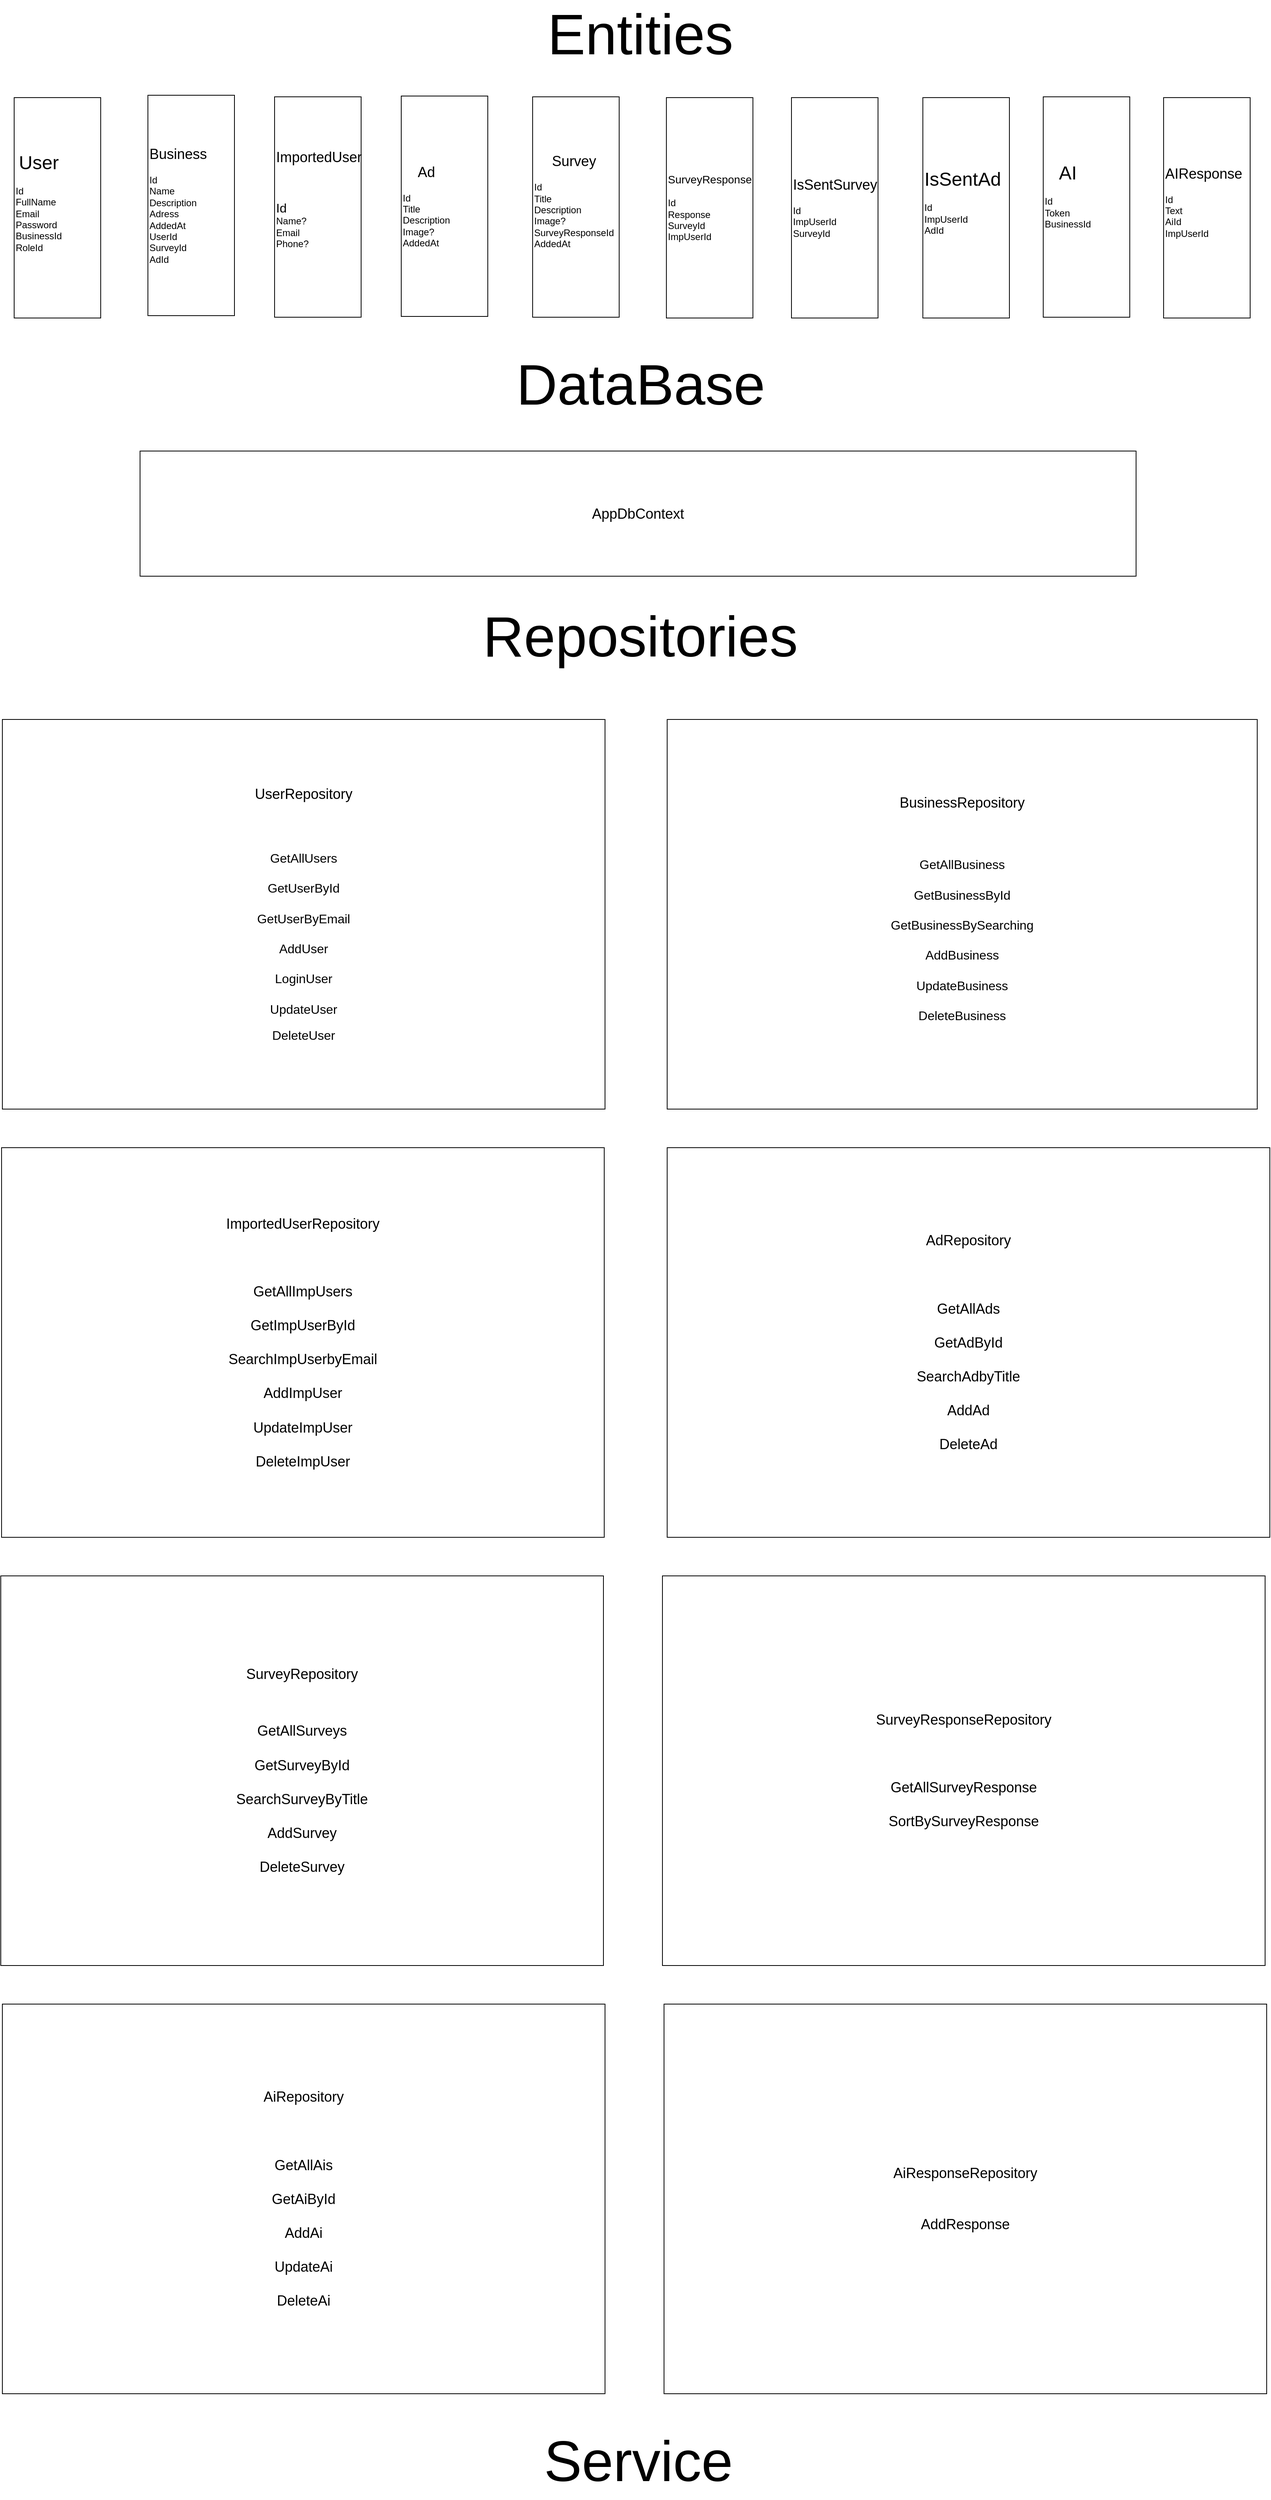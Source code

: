 <mxfile version="26.2.4">
  <diagram name="Страница — 1" id="gB9Q0InVpRO_BWQNSWPA">
    <mxGraphModel dx="3263" dy="2795" grid="1" gridSize="1" guides="1" tooltips="1" connect="1" arrows="1" fold="1" page="1" pageScale="1" pageWidth="827" pageHeight="1169" math="0" shadow="0">
      <root>
        <mxCell id="0" />
        <mxCell id="1" parent="0" />
        <mxCell id="1RD9dBfsJFrUJLcrQ0rn-8" style="edgeStyle=orthogonalEdgeStyle;rounded=0;orthogonalLoop=1;jettySize=auto;html=1;exitX=0.5;exitY=0;exitDx=0;exitDy=0;entryX=0.5;entryY=0;entryDx=0;entryDy=0;" edge="1" parent="1" source="1RD9dBfsJFrUJLcrQ0rn-1" target="1RD9dBfsJFrUJLcrQ0rn-1">
          <mxGeometry relative="1" as="geometry">
            <mxPoint x="64.979" y="-80.106" as="targetPoint" />
          </mxGeometry>
        </mxCell>
        <mxCell id="1RD9dBfsJFrUJLcrQ0rn-1" value="&lt;div style=&quot;text-align: center;&quot;&gt;&lt;span style=&quot;background-color: transparent; color: light-dark(rgb(0, 0, 0), rgb(255, 255, 255));&quot;&gt;&lt;font style=&quot;font-size: 24px;&quot;&gt;User&lt;/font&gt;&lt;/span&gt;&lt;/div&gt;&lt;div style=&quot;text-align: center;&quot;&gt;&lt;br&gt;&lt;/div&gt;&lt;div&gt;Id&lt;/div&gt;&lt;div&gt;FullName&lt;/div&gt;&lt;div&gt;Email&lt;/div&gt;&lt;div&gt;Password&amp;nbsp;&lt;/div&gt;&lt;div&gt;BusinessId&lt;/div&gt;&lt;div&gt;RoleId&lt;/div&gt;&lt;div&gt;&lt;br&gt;&lt;/div&gt;" style="rounded=0;whiteSpace=wrap;html=1;align=left;" vertex="1" parent="1">
          <mxGeometry x="-788" y="-208" width="110" height="280" as="geometry" />
        </mxCell>
        <mxCell id="1RD9dBfsJFrUJLcrQ0rn-11" value="&lt;div style=&quot;text-align: center;&quot;&gt;&lt;font style=&quot;font-size: 18px;&quot;&gt;AIResponse&lt;/font&gt;&lt;/div&gt;&lt;div style=&quot;text-align: center;&quot;&gt;&lt;br&gt;&lt;/div&gt;&lt;div&gt;Id&lt;/div&gt;&lt;div&gt;Text&lt;/div&gt;&lt;div&gt;&lt;/div&gt;&lt;div&gt;AiId&lt;/div&gt;&lt;div&gt;ImpUserId&lt;/div&gt;&lt;div&gt;&lt;br&gt;&lt;/div&gt;" style="rounded=0;whiteSpace=wrap;html=1;align=left;" vertex="1" parent="1">
          <mxGeometry x="673" y="-208" width="110" height="280" as="geometry" />
        </mxCell>
        <mxCell id="1RD9dBfsJFrUJLcrQ0rn-12" value="&lt;div style=&quot;text-align: center;&quot;&gt;&lt;span style=&quot;font-size: 24px;&quot;&gt;IsSentAd&lt;/span&gt;&lt;/div&gt;&lt;div style=&quot;text-align: center;&quot;&gt;&lt;br&gt;&lt;/div&gt;&lt;div&gt;Id&lt;/div&gt;&lt;div&gt;ImpUserId&lt;/div&gt;&lt;div&gt;AdId&lt;/div&gt;&lt;div&gt;&lt;br&gt;&lt;/div&gt;" style="rounded=0;whiteSpace=wrap;html=1;align=left;" vertex="1" parent="1">
          <mxGeometry x="367" y="-208" width="110" height="280" as="geometry" />
        </mxCell>
        <mxCell id="1RD9dBfsJFrUJLcrQ0rn-13" value="&lt;div style=&quot;text-align: center;&quot;&gt;&lt;span style=&quot;font-size: 24px;&quot;&gt;AI&lt;/span&gt;&lt;/div&gt;&lt;div style=&quot;text-align: center;&quot;&gt;&lt;br&gt;&lt;/div&gt;&lt;div&gt;Id&lt;/div&gt;&lt;div&gt;Token&lt;/div&gt;&lt;div&gt;BusinessId&lt;/div&gt;&lt;div&gt;&lt;/div&gt;&lt;div&gt;&lt;br&gt;&lt;/div&gt;&lt;div&gt;&lt;br&gt;&lt;/div&gt;" style="rounded=0;whiteSpace=wrap;html=1;align=left;" vertex="1" parent="1">
          <mxGeometry x="520" y="-209" width="110" height="280" as="geometry" />
        </mxCell>
        <mxCell id="1RD9dBfsJFrUJLcrQ0rn-14" value="&lt;div style=&quot;text-align: center;&quot;&gt;&lt;font style=&quot;font-size: 14px;&quot;&gt;SurveyResponse&lt;/font&gt;&lt;/div&gt;&lt;div style=&quot;text-align: center;&quot;&gt;&lt;br&gt;&lt;/div&gt;&lt;div&gt;Id&lt;/div&gt;&lt;div&gt;Response&lt;/div&gt;&lt;div&gt;SurveyId&lt;/div&gt;&lt;div&gt;ImpUserId&lt;/div&gt;" style="rounded=0;whiteSpace=wrap;html=1;align=left;" vertex="1" parent="1">
          <mxGeometry x="41" y="-208" width="110" height="280" as="geometry" />
        </mxCell>
        <mxCell id="1RD9dBfsJFrUJLcrQ0rn-15" value="&lt;div style=&quot;text-align: center;&quot;&gt;&lt;div&gt;&lt;font style=&quot;font-size: 18px;&quot;&gt;Ad&lt;/font&gt;&lt;/div&gt;&lt;div&gt;&lt;br&gt;&lt;/div&gt;&lt;div style=&quot;text-align: left;&quot;&gt;Id&lt;/div&gt;&lt;div style=&quot;text-align: left;&quot;&gt;Title&lt;/div&gt;&lt;div style=&quot;text-align: left;&quot;&gt;Description&lt;/div&gt;&lt;div style=&quot;text-align: left;&quot;&gt;Image?&lt;/div&gt;&lt;div style=&quot;text-align: left;&quot;&gt;AddedAt&lt;/div&gt;&lt;/div&gt;" style="rounded=0;whiteSpace=wrap;html=1;align=left;" vertex="1" parent="1">
          <mxGeometry x="-296" y="-210" width="110" height="280" as="geometry" />
        </mxCell>
        <mxCell id="1RD9dBfsJFrUJLcrQ0rn-16" value="&lt;div style=&quot;text-align: center;&quot;&gt;&lt;font style=&quot;font-size: 18px;&quot;&gt;Survey&lt;/font&gt;&lt;/div&gt;&lt;div style=&quot;text-align: center;&quot;&gt;&lt;br&gt;&lt;/div&gt;&lt;div&gt;Id&lt;/div&gt;&lt;div&gt;Title&lt;/div&gt;&lt;div&gt;Description&lt;/div&gt;&lt;div&gt;Image?&lt;/div&gt;&lt;div&gt;&lt;/div&gt;&lt;div&gt;SurveyResponseId&lt;/div&gt;&lt;div&gt;AddedAt&lt;/div&gt;&lt;div&gt;&lt;br&gt;&lt;/div&gt;" style="rounded=0;whiteSpace=wrap;html=1;align=left;" vertex="1" parent="1">
          <mxGeometry x="-129" y="-209" width="110" height="280" as="geometry" />
        </mxCell>
        <mxCell id="1RD9dBfsJFrUJLcrQ0rn-17" value="&lt;div style=&quot;text-align: center;&quot;&gt;&lt;font style=&quot;font-size: 18px;&quot;&gt;ImportedUser&lt;/font&gt;&lt;/div&gt;&lt;div style=&quot;text-align: center;&quot;&gt;&lt;font style=&quot;font-size: 18px;&quot;&gt;&lt;br&gt;&lt;/font&gt;&lt;/div&gt;&lt;div style=&quot;text-align: center;&quot;&gt;&lt;font style=&quot;font-size: 18px;&quot;&gt;&lt;br&gt;&lt;/font&gt;&lt;/div&gt;&lt;div style=&quot;&quot;&gt;&lt;font size=&quot;3&quot; style=&quot;&quot;&gt;Id&lt;/font&gt;&lt;/div&gt;&lt;div style=&quot;&quot;&gt;Name?&lt;/div&gt;&lt;div style=&quot;&quot;&gt;Email&lt;/div&gt;&lt;div style=&quot;&quot;&gt;Phone?&lt;/div&gt;&lt;div style=&quot;text-align: center;&quot;&gt;&lt;font size=&quot;3&quot;&gt;&lt;br&gt;&lt;/font&gt;&lt;/div&gt;" style="rounded=0;whiteSpace=wrap;html=1;align=left;" vertex="1" parent="1">
          <mxGeometry x="-457" y="-209" width="110" height="280" as="geometry" />
        </mxCell>
        <mxCell id="1RD9dBfsJFrUJLcrQ0rn-18" value="&lt;div style=&quot;&quot;&gt;&lt;div&gt;&lt;font style=&quot;font-size: 18px;&quot;&gt;Business&lt;/font&gt;&lt;/div&gt;&lt;div&gt;&lt;br&gt;&lt;/div&gt;&lt;div&gt;Id&lt;/div&gt;&lt;div&gt;Name&lt;/div&gt;&lt;div&gt;Description&lt;/div&gt;&lt;div&gt;Adress&lt;/div&gt;&lt;div&gt;AddedAt&lt;/div&gt;&lt;div&gt;UserId&lt;/div&gt;&lt;div&gt;SurveyId&lt;/div&gt;&lt;div&gt;AdId&lt;/div&gt;&lt;/div&gt;" style="rounded=0;whiteSpace=wrap;html=1;align=left;" vertex="1" parent="1">
          <mxGeometry x="-618" y="-211" width="110" height="280" as="geometry" />
        </mxCell>
        <mxCell id="1RD9dBfsJFrUJLcrQ0rn-21" value="&lt;div style=&quot;text-align: center;&quot;&gt;&lt;span style=&quot;background-color: transparent; color: light-dark(rgb(0, 0, 0), rgb(255, 255, 255));&quot;&gt;&lt;font style=&quot;font-size: 18px;&quot;&gt;IsSentSurvey&lt;/font&gt;&lt;/span&gt;&lt;/div&gt;&lt;div style=&quot;text-align: center;&quot;&gt;&lt;br&gt;&lt;/div&gt;&lt;div&gt;Id&lt;/div&gt;&lt;div&gt;ImpUserId&lt;/div&gt;&lt;div&gt;SurveyId&lt;/div&gt;" style="rounded=0;whiteSpace=wrap;html=1;align=left;" vertex="1" parent="1">
          <mxGeometry x="200" y="-208" width="110" height="280" as="geometry" />
        </mxCell>
        <mxCell id="1RD9dBfsJFrUJLcrQ0rn-23" value="&lt;font style=&quot;font-size: 18px;&quot;&gt;AppDbContext&lt;/font&gt;" style="rounded=0;whiteSpace=wrap;html=1;" vertex="1" parent="1">
          <mxGeometry x="-628" y="241" width="1266" height="159" as="geometry" />
        </mxCell>
        <mxCell id="1RD9dBfsJFrUJLcrQ0rn-33" value="&lt;font style=&quot;font-size: 18px;&quot;&gt;UserRepository&lt;/font&gt;&lt;div&gt;&lt;font style=&quot;font-size: 18px;&quot;&gt;&lt;br&gt;&lt;/font&gt;&lt;/div&gt;&lt;div&gt;&lt;font size=&quot;3&quot;&gt;&lt;br&gt;&lt;/font&gt;&lt;/div&gt;&lt;div&gt;&lt;font size=&quot;3&quot;&gt;&lt;br&gt;&lt;/font&gt;&lt;/div&gt;&lt;div&gt;&lt;font size=&quot;3&quot;&gt;GetAllUsers&lt;/font&gt;&lt;/div&gt;&lt;div&gt;&lt;font size=&quot;3&quot;&gt;&lt;br&gt;&lt;/font&gt;&lt;/div&gt;&lt;div&gt;&lt;font size=&quot;3&quot;&gt;GetUserById&lt;/font&gt;&lt;/div&gt;&lt;div&gt;&lt;font size=&quot;3&quot;&gt;&lt;br&gt;&lt;/font&gt;&lt;/div&gt;&lt;div&gt;&lt;font size=&quot;3&quot;&gt;GetUserByEmail&lt;/font&gt;&lt;/div&gt;&lt;div&gt;&lt;font size=&quot;3&quot;&gt;&lt;br&gt;&lt;/font&gt;&lt;/div&gt;&lt;div&gt;&lt;font size=&quot;3&quot;&gt;AddUser&lt;/font&gt;&lt;/div&gt;&lt;div&gt;&lt;font size=&quot;3&quot;&gt;&lt;br&gt;&lt;/font&gt;&lt;/div&gt;&lt;div&gt;&lt;font size=&quot;3&quot;&gt;LoginUser&lt;/font&gt;&lt;/div&gt;&lt;div&gt;&lt;font size=&quot;3&quot;&gt;&lt;br&gt;&lt;/font&gt;&lt;/div&gt;&lt;div&gt;&lt;font size=&quot;3&quot;&gt;UpdateUser&lt;/font&gt;&lt;/div&gt;&lt;div&gt;&lt;br&gt;&lt;/div&gt;&lt;div&gt;&lt;font size=&quot;3&quot;&gt;DeleteUser&lt;/font&gt;&lt;/div&gt;" style="rounded=0;whiteSpace=wrap;html=1;" vertex="1" parent="1">
          <mxGeometry x="-803" y="582" width="766" height="495" as="geometry" />
        </mxCell>
        <mxCell id="1RD9dBfsJFrUJLcrQ0rn-34" value="&lt;font style=&quot;font-size: 18px;&quot;&gt;BusinessRepository&lt;/font&gt;&lt;div&gt;&lt;font size=&quot;3&quot;&gt;&lt;br&gt;&lt;/font&gt;&lt;/div&gt;&lt;div&gt;&lt;font size=&quot;3&quot;&gt;&lt;br&gt;&lt;/font&gt;&lt;/div&gt;&lt;div&gt;&lt;font size=&quot;3&quot;&gt;&lt;br&gt;&lt;/font&gt;&lt;/div&gt;&lt;div&gt;&lt;font size=&quot;3&quot;&gt;GetAllBusiness&lt;/font&gt;&lt;/div&gt;&lt;div&gt;&lt;font size=&quot;3&quot;&gt;&lt;br&gt;&lt;/font&gt;&lt;/div&gt;&lt;div&gt;&lt;font size=&quot;3&quot;&gt;GetBusinessById&lt;/font&gt;&lt;/div&gt;&lt;div&gt;&lt;font size=&quot;3&quot;&gt;&lt;br&gt;&lt;/font&gt;&lt;/div&gt;&lt;div&gt;&lt;font size=&quot;3&quot;&gt;GetBusinessBySearching&lt;/font&gt;&lt;/div&gt;&lt;div&gt;&lt;font size=&quot;3&quot;&gt;&lt;br&gt;&lt;/font&gt;&lt;/div&gt;&lt;div&gt;&lt;font size=&quot;3&quot;&gt;AddBusiness&lt;/font&gt;&lt;/div&gt;&lt;div&gt;&lt;font size=&quot;3&quot;&gt;&lt;br&gt;&lt;/font&gt;&lt;/div&gt;&lt;div&gt;&lt;font size=&quot;3&quot;&gt;UpdateBusiness&lt;/font&gt;&lt;/div&gt;&lt;div&gt;&lt;font size=&quot;3&quot;&gt;&lt;br&gt;&lt;/font&gt;&lt;/div&gt;&lt;div&gt;&lt;font size=&quot;3&quot;&gt;DeleteBusiness&lt;/font&gt;&lt;/div&gt;&lt;div&gt;&lt;br&gt;&lt;/div&gt;" style="rounded=0;whiteSpace=wrap;html=1;" vertex="1" parent="1">
          <mxGeometry x="42" y="582" width="750" height="495" as="geometry" />
        </mxCell>
        <mxCell id="1RD9dBfsJFrUJLcrQ0rn-39" value="&lt;font style=&quot;font-size: 72px;&quot;&gt;Entities&lt;/font&gt;" style="text;html=1;align=center;verticalAlign=middle;whiteSpace=wrap;rounded=0;" vertex="1" parent="1">
          <mxGeometry x="-296" y="-322" width="608" height="67" as="geometry" />
        </mxCell>
        <mxCell id="1RD9dBfsJFrUJLcrQ0rn-40" value="&lt;font style=&quot;font-size: 72px;&quot;&gt;Repositories&lt;/font&gt;" style="text;html=1;align=center;verticalAlign=middle;whiteSpace=wrap;rounded=0;" vertex="1" parent="1">
          <mxGeometry x="-245" y="429" width="506" height="95" as="geometry" />
        </mxCell>
        <mxCell id="1RD9dBfsJFrUJLcrQ0rn-41" value="&lt;font style=&quot;font-size: 72px;&quot;&gt;DataBase&lt;/font&gt;" style="text;html=1;align=center;verticalAlign=middle;whiteSpace=wrap;rounded=0;" vertex="1" parent="1">
          <mxGeometry x="-201.5" y="123" width="419" height="67" as="geometry" />
        </mxCell>
        <mxCell id="1RD9dBfsJFrUJLcrQ0rn-42" value="&lt;span style=&quot;font-size: 18px;&quot;&gt;ImportedUserRepository&lt;/span&gt;&lt;div&gt;&lt;span style=&quot;font-size: 18px;&quot;&gt;&lt;br&gt;&lt;/span&gt;&lt;/div&gt;&lt;div&gt;&lt;span style=&quot;font-size: 18px;&quot;&gt;&lt;br&gt;&lt;/span&gt;&lt;/div&gt;&lt;div&gt;&lt;span style=&quot;font-size: 18px;&quot;&gt;&lt;br&gt;&lt;/span&gt;&lt;/div&gt;&lt;div&gt;&lt;span style=&quot;font-size: 18px;&quot;&gt;GetAllImpUsers&lt;/span&gt;&lt;/div&gt;&lt;div&gt;&lt;span style=&quot;font-size: 18px;&quot;&gt;&lt;br&gt;&lt;/span&gt;&lt;/div&gt;&lt;div&gt;&lt;span style=&quot;font-size: 18px;&quot;&gt;GetImpUserById&lt;/span&gt;&lt;/div&gt;&lt;div&gt;&lt;span style=&quot;font-size: 18px;&quot;&gt;&lt;br&gt;&lt;/span&gt;&lt;/div&gt;&lt;div&gt;&lt;span style=&quot;font-size: 18px;&quot;&gt;SearchImpUserbyEmail&lt;/span&gt;&lt;/div&gt;&lt;div&gt;&lt;span style=&quot;font-size: 18px;&quot;&gt;&lt;br&gt;&lt;/span&gt;&lt;/div&gt;&lt;div&gt;&lt;span style=&quot;font-size: 18px;&quot;&gt;AddImpUser&lt;/span&gt;&lt;/div&gt;&lt;div&gt;&lt;span style=&quot;font-size: 18px;&quot;&gt;&lt;br&gt;&lt;/span&gt;&lt;/div&gt;&lt;div&gt;&lt;span style=&quot;font-size: 18px;&quot;&gt;UpdateImpUser&lt;/span&gt;&lt;/div&gt;&lt;div&gt;&lt;span style=&quot;font-size: 18px;&quot;&gt;&lt;br&gt;&lt;/span&gt;&lt;/div&gt;&lt;div&gt;&lt;span style=&quot;font-size: 18px;&quot;&gt;DeleteImpUser&lt;/span&gt;&lt;/div&gt;" style="rounded=0;whiteSpace=wrap;html=1;" vertex="1" parent="1">
          <mxGeometry x="-804" y="1126" width="766" height="495" as="geometry" />
        </mxCell>
        <mxCell id="1RD9dBfsJFrUJLcrQ0rn-43" value="&lt;span style=&quot;font-size: 18px;&quot;&gt;AdRepository&lt;/span&gt;&lt;div&gt;&lt;span style=&quot;font-size: 18px;&quot;&gt;&lt;br&gt;&lt;/span&gt;&lt;/div&gt;&lt;div&gt;&lt;span style=&quot;font-size: 18px;&quot;&gt;&lt;br&gt;&lt;/span&gt;&lt;/div&gt;&lt;div&gt;&lt;span style=&quot;font-size: 18px;&quot;&gt;&lt;br&gt;&lt;/span&gt;&lt;/div&gt;&lt;div&gt;&lt;span style=&quot;font-size: 18px;&quot;&gt;GetAllAds&lt;/span&gt;&lt;/div&gt;&lt;div&gt;&lt;span style=&quot;font-size: 18px;&quot;&gt;&lt;br&gt;&lt;/span&gt;&lt;/div&gt;&lt;div&gt;&lt;span style=&quot;font-size: 18px;&quot;&gt;GetAdById&lt;/span&gt;&lt;/div&gt;&lt;div&gt;&lt;span style=&quot;font-size: 18px;&quot;&gt;&lt;br&gt;&lt;/span&gt;&lt;/div&gt;&lt;div&gt;&lt;span style=&quot;font-size: 18px;&quot;&gt;SearchAdbyTitle&lt;/span&gt;&lt;/div&gt;&lt;div&gt;&lt;span style=&quot;font-size: 18px;&quot;&gt;&lt;br&gt;&lt;/span&gt;&lt;/div&gt;&lt;div&gt;&lt;span style=&quot;font-size: 18px;&quot;&gt;AddAd&lt;/span&gt;&lt;/div&gt;&lt;div&gt;&lt;span style=&quot;font-size: 18px;&quot;&gt;&lt;br&gt;&lt;/span&gt;&lt;/div&gt;&lt;div&gt;&lt;span style=&quot;font-size: 18px;&quot;&gt;DeleteAd&lt;/span&gt;&lt;/div&gt;" style="rounded=0;whiteSpace=wrap;html=1;" vertex="1" parent="1">
          <mxGeometry x="42" y="1126" width="766" height="495" as="geometry" />
        </mxCell>
        <mxCell id="1RD9dBfsJFrUJLcrQ0rn-44" value="&lt;span style=&quot;font-size: 18px;&quot;&gt;SurveyRepository&lt;/span&gt;&lt;div&gt;&lt;span style=&quot;font-size: 18px;&quot;&gt;&lt;br&gt;&lt;/span&gt;&lt;/div&gt;&lt;div&gt;&lt;br&gt;&lt;/div&gt;&lt;div&gt;&lt;br&gt;&lt;/div&gt;&lt;div&gt;&lt;span style=&quot;font-size: 18px;&quot;&gt;GetAllSurveys&lt;/span&gt;&lt;/div&gt;&lt;div&gt;&lt;span style=&quot;font-size: 18px;&quot;&gt;&lt;br&gt;&lt;/span&gt;&lt;/div&gt;&lt;div&gt;&lt;span style=&quot;font-size: 18px;&quot;&gt;GetSurveyById&lt;/span&gt;&lt;/div&gt;&lt;div&gt;&lt;span style=&quot;font-size: 18px;&quot;&gt;&lt;br&gt;&lt;/span&gt;&lt;/div&gt;&lt;div&gt;&lt;span style=&quot;font-size: 18px;&quot;&gt;SearchSurveyByTitle&lt;/span&gt;&lt;/div&gt;&lt;div&gt;&lt;span style=&quot;font-size: 18px;&quot;&gt;&lt;br&gt;&lt;/span&gt;&lt;/div&gt;&lt;div&gt;&lt;span style=&quot;font-size: 18px;&quot;&gt;AddSurvey&lt;/span&gt;&lt;/div&gt;&lt;div&gt;&lt;span style=&quot;font-size: 18px;&quot;&gt;&lt;br&gt;&lt;/span&gt;&lt;/div&gt;&lt;div&gt;&lt;span style=&quot;font-size: 18px;&quot;&gt;DeleteSurvey&lt;/span&gt;&lt;/div&gt;" style="rounded=0;whiteSpace=wrap;html=1;" vertex="1" parent="1">
          <mxGeometry x="-805" y="1670" width="766" height="495" as="geometry" />
        </mxCell>
        <mxCell id="1RD9dBfsJFrUJLcrQ0rn-45" value="&lt;span style=&quot;font-size: 18px;&quot;&gt;SurveyResponseRepository&lt;/span&gt;&lt;div&gt;&lt;span style=&quot;font-size: 18px;&quot;&gt;&lt;br&gt;&lt;/span&gt;&lt;/div&gt;&lt;div&gt;&lt;span style=&quot;font-size: 18px;&quot;&gt;&lt;br&gt;&lt;/span&gt;&lt;/div&gt;&lt;div&gt;&lt;span style=&quot;font-size: 18px;&quot;&gt;&lt;br&gt;&lt;/span&gt;&lt;/div&gt;&lt;div&gt;&lt;span style=&quot;font-size: 18px;&quot;&gt;GetAllSurveyResponse&lt;/span&gt;&lt;/div&gt;&lt;div&gt;&lt;span style=&quot;font-size: 18px;&quot;&gt;&lt;br&gt;&lt;/span&gt;&lt;/div&gt;&lt;div&gt;&lt;span style=&quot;font-size: 18px;&quot;&gt;SortBySurveyResponse&lt;/span&gt;&lt;span style=&quot;color: rgba(0, 0, 0, 0); font-family: monospace; font-size: 0px; text-align: start; text-wrap-mode: nowrap; background-color: transparent;&quot;&gt;%3CmxGraphModel%3E%3Croot%3E%3CmxCell%20id%3D%220%22%2F%3E%3CmxCell%20id%3D%221%22%20parent%3D%220%22%2F%3E%3CmxCell%20id%3D%222%22%20value%3D%22%26lt%3Bspan%20style%3D%26quot%3Bfont-size%3A%2018px%3B%26quot%3B%26gt%3BAdRepository%26lt%3B%2Fspan%26gt%3B%26lt%3Bdiv%26gt%3B%26lt%3Bspan%20style%3D%26quot%3Bfont-size%3A%2018px%3B%26quot%3B%26gt%3B%26lt%3Bbr%26gt%3B%26lt%3B%2Fspan%26gt%3B%26lt%3B%2Fdiv%26gt%3B%26lt%3Bdiv%26gt%3B%26lt%3Bspan%20style%3D%26quot%3Bfont-size%3A%2018px%3B%26quot%3B%26gt%3B%26lt%3Bbr%26gt%3B%26lt%3B%2Fspan%26gt%3B%26lt%3B%2Fdiv%26gt%3B%26lt%3Bdiv%26gt%3B%26lt%3Bspan%20style%3D%26quot%3Bfont-size%3A%2018px%3B%26quot%3B%26gt%3B%26lt%3Bbr%26gt%3B%26lt%3B%2Fspan%26gt%3B%26lt%3B%2Fdiv%26gt%3B%26lt%3Bdiv%26gt%3B%26lt%3Bspan%20style%3D%26quot%3Bfont-size%3A%2018px%3B%26quot%3B%26gt%3BGetAllAds%26lt%3B%2Fspan%26gt%3B%26lt%3B%2Fdiv%26gt%3B%26lt%3Bdiv%26gt%3B%26lt%3Bspan%20style%3D%26quot%3Bfont-size%3A%2018px%3B%26quot%3B%26gt%3B%26lt%3Bbr%26gt%3B%26lt%3B%2Fspan%26gt%3B%26lt%3B%2Fdiv%26gt%3B%26lt%3Bdiv%26gt%3B%26lt%3Bspan%20style%3D%26quot%3Bfont-size%3A%2018px%3B%26quot%3B%26gt%3BGetAdById%26lt%3B%2Fspan%26gt%3B%26lt%3B%2Fdiv%26gt%3B%26lt%3Bdiv%26gt%3B%26lt%3Bspan%20style%3D%26quot%3Bfont-size%3A%2018px%3B%26quot%3B%26gt%3B%26lt%3Bbr%26gt%3B%26lt%3B%2Fspan%26gt%3B%26lt%3B%2Fdiv%26gt%3B%26lt%3Bdiv%26gt%3B%26lt%3Bspan%20style%3D%26quot%3Bfont-size%3A%2018px%3B%26quot%3B%26gt%3BSearchAdbyTitle%26lt%3B%2Fspan%26gt%3B%26lt%3B%2Fdiv%26gt%3B%26lt%3Bdiv%26gt%3B%26lt%3Bspan%20style%3D%26quot%3Bfont-size%3A%2018px%3B%26quot%3B%26gt%3B%26lt%3Bbr%26gt%3B%26lt%3B%2Fspan%26gt%3B%26lt%3B%2Fdiv%26gt%3B%26lt%3Bdiv%26gt%3B%26lt%3Bspan%20style%3D%26quot%3Bfont-size%3A%2018px%3B%26quot%3B%26gt%3BAddAd%26lt%3B%2Fspan%26gt%3B%26lt%3B%2Fdiv%26gt%3B%26lt%3Bdiv%26gt%3B%26lt%3Bspan%20style%3D%26quot%3Bfont-size%3A%2018px%3B%26quot%3B%26gt%3B%26lt%3Bbr%26gt%3B%26lt%3B%2Fspan%26gt%3B%26lt%3B%2Fdiv%26gt%3B%26lt%3Bdiv%26gt%3B%26lt%3Bspan%20style%3D%26quot%3Bfont-size%3A%2018px%3B%26quot%3B%26gt%3BDeleteAd%26lt%3B%2Fspan%26gt%3B%26lt%3B%2Fdiv%26gt%3B%22%20style%3D%22rounded%3D0%3BwhiteSpace%3Dwrap%3Bhtml%3D1%3B%22%20vertex%3D%221%22%20parent%3D%221%22%3E%3CmxGeometry%20x%3D%2239%22%20y%3D%221126%22%20width%3D%22766%22%20height%3D%22495%22%20as%3D%22geometry%22%2F%3E%3C%2FmxCell%3E%3C%2Froot%3E%3C%2FmxGraphModel%3E&lt;/span&gt;&lt;/div&gt;" style="rounded=0;whiteSpace=wrap;html=1;" vertex="1" parent="1">
          <mxGeometry x="36" y="1670" width="766" height="495" as="geometry" />
        </mxCell>
        <mxCell id="1RD9dBfsJFrUJLcrQ0rn-46" value="&lt;span style=&quot;font-size: 18px;&quot;&gt;AiRepository&lt;/span&gt;&lt;div&gt;&lt;span style=&quot;font-size: 18px;&quot;&gt;&lt;br&gt;&lt;/span&gt;&lt;/div&gt;&lt;div&gt;&lt;span style=&quot;font-size: 18px;&quot;&gt;&lt;br&gt;&lt;/span&gt;&lt;/div&gt;&lt;div&gt;&lt;span style=&quot;font-size: 18px;&quot;&gt;&lt;br&gt;&lt;/span&gt;&lt;/div&gt;&lt;div&gt;&lt;span style=&quot;font-size: 18px;&quot;&gt;GetAllAis&lt;/span&gt;&lt;/div&gt;&lt;div&gt;&lt;span style=&quot;font-size: 18px;&quot;&gt;&lt;br&gt;&lt;/span&gt;&lt;/div&gt;&lt;div&gt;&lt;span style=&quot;font-size: 18px;&quot;&gt;GetAiById&lt;/span&gt;&lt;/div&gt;&lt;div&gt;&lt;span style=&quot;font-size: 18px;&quot;&gt;&lt;br&gt;&lt;/span&gt;&lt;/div&gt;&lt;div&gt;&lt;span style=&quot;font-size: 18px;&quot;&gt;AddAi&lt;/span&gt;&lt;/div&gt;&lt;div&gt;&lt;span style=&quot;font-size: 18px;&quot;&gt;&lt;br&gt;&lt;/span&gt;&lt;/div&gt;&lt;div&gt;&lt;span style=&quot;font-size: 18px;&quot;&gt;UpdateAi&lt;/span&gt;&lt;/div&gt;&lt;div&gt;&lt;span style=&quot;font-size: 18px;&quot;&gt;&lt;br&gt;&lt;/span&gt;&lt;/div&gt;&lt;div&gt;&lt;span style=&quot;font-size: 18px;&quot;&gt;DeleteAi&lt;/span&gt;&lt;/div&gt;" style="rounded=0;whiteSpace=wrap;html=1;" vertex="1" parent="1">
          <mxGeometry x="-803" y="2214" width="766" height="495" as="geometry" />
        </mxCell>
        <mxCell id="1RD9dBfsJFrUJLcrQ0rn-47" value="&lt;span style=&quot;font-size: 18px;&quot;&gt;AiResponseRepository&lt;/span&gt;&lt;div&gt;&lt;span style=&quot;font-size: 18px;&quot;&gt;&lt;br&gt;&lt;/span&gt;&lt;/div&gt;&lt;div&gt;&lt;span style=&quot;font-size: 18px;&quot;&gt;&lt;br&gt;&lt;/span&gt;&lt;/div&gt;&lt;div&gt;&lt;span style=&quot;font-size: 18px;&quot;&gt;AddResponse&lt;/span&gt;&lt;/div&gt;" style="rounded=0;whiteSpace=wrap;html=1;" vertex="1" parent="1">
          <mxGeometry x="38" y="2214" width="766" height="495" as="geometry" />
        </mxCell>
        <mxCell id="1RD9dBfsJFrUJLcrQ0rn-48" value="&lt;font style=&quot;font-size: 72px;&quot;&gt;Service&lt;/font&gt;" style="text;html=1;align=center;verticalAlign=middle;whiteSpace=wrap;rounded=0;" vertex="1" parent="1">
          <mxGeometry x="-201.5" y="2746" width="413" height="97" as="geometry" />
        </mxCell>
      </root>
    </mxGraphModel>
  </diagram>
</mxfile>
